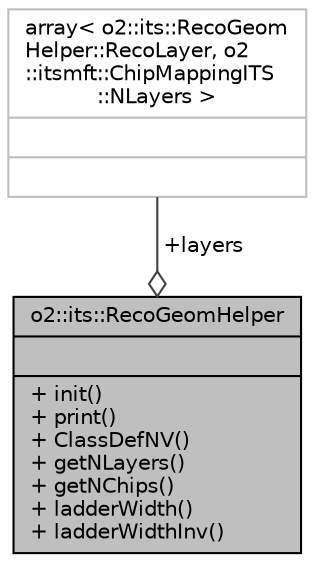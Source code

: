 digraph "o2::its::RecoGeomHelper"
{
 // INTERACTIVE_SVG=YES
  bgcolor="transparent";
  edge [fontname="Helvetica",fontsize="10",labelfontname="Helvetica",labelfontsize="10"];
  node [fontname="Helvetica",fontsize="10",shape=record];
  Node1 [label="{o2::its::RecoGeomHelper\n||+ init()\l+ print()\l+ ClassDefNV()\l+ getNLayers()\l+ getNChips()\l+ ladderWidth()\l+ ladderWidthInv()\l}",height=0.2,width=0.4,color="black", fillcolor="grey75", style="filled", fontcolor="black"];
  Node2 -> Node1 [color="grey25",fontsize="10",style="solid",label=" +layers" ,arrowhead="odiamond",fontname="Helvetica"];
  Node2 [label="{array\< o2::its::RecoGeom\lHelper::RecoLayer, o2\l::itsmft::ChipMappingITS\l::NLayers \>\n||}",height=0.2,width=0.4,color="grey75"];
}
